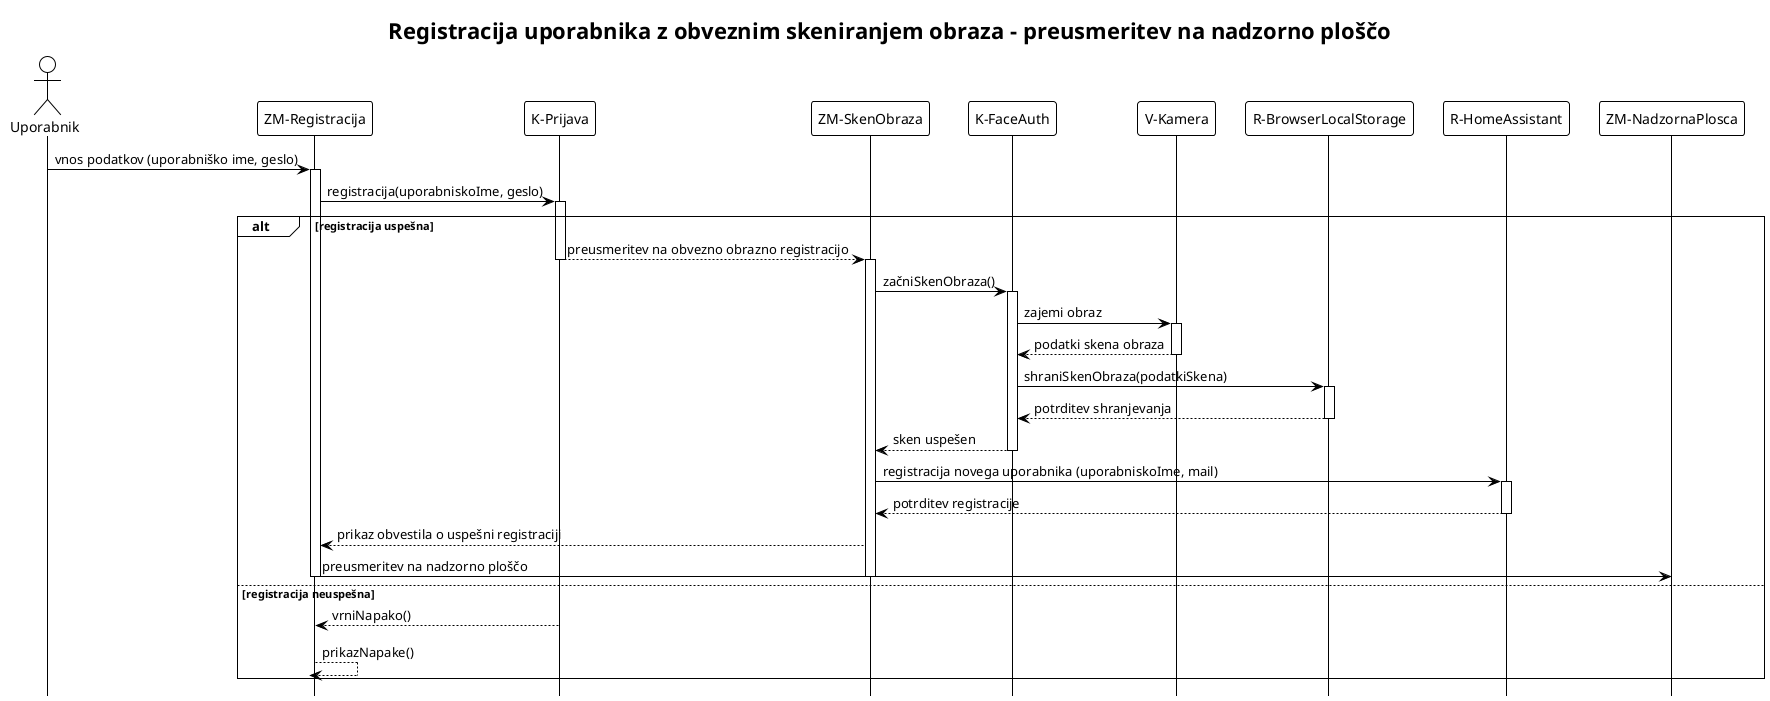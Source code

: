 @startuml DZ_RegistracijaUporabnika
!theme plain
hide footbox

title Registracija uporabnika z obveznim skeniranjem obraza - preusmeritev na nadzorno ploščo

actor Uporabnik

Uporabnik -> "ZM-Registracija": vnos podatkov (uporabniško ime, geslo)
activate "ZM-Registracija"

"ZM-Registracija" -> "K-Prijava": registracija(uporabniskoIme, geslo)
activate "K-Prijava"

alt registracija uspešna
  "K-Prijava" --> "ZM-SkenObraza": preusmeritev na obvezno obrazno registracijo
  deactivate "K-Prijava"
  activate "ZM-SkenObraza"
  
  "ZM-SkenObraza" -> "K-FaceAuth": začniSkenObraza()
  activate "K-FaceAuth"
  
  "K-FaceAuth" -> "V-Kamera": zajemi obraz
  activate "V-Kamera"
  "V-Kamera" --> "K-FaceAuth": podatki skena obraza
  deactivate "V-Kamera"
  
  "K-FaceAuth" -> "R-BrowserLocalStorage": shraniSkenObraza(podatkiSkena)
  activate "R-BrowserLocalStorage"
  "R-BrowserLocalStorage" --> "K-FaceAuth": potrditev shranjevanja
  deactivate "R-BrowserLocalStorage"
  
  "K-FaceAuth" --> "ZM-SkenObraza": sken uspešen
  deactivate "K-FaceAuth"
  
  "ZM-SkenObraza" -> "R-HomeAssistant": registracija novega uporabnika (uporabniskoIme, mail)
  activate "R-HomeAssistant"
  "R-HomeAssistant" --> "ZM-SkenObraza": potrditev registracije
  deactivate "R-HomeAssistant"
  
  "ZM-SkenObraza" --> "ZM-Registracija": prikaz obvestila o uspešni registraciji
  "ZM-Registracija" -> "ZM-NadzornaPlosca": preusmeritev na nadzorno ploščo
  deactivate "ZM-Registracija"
  deactivate "ZM-SkenObraza"

else registracija neuspešna
  "K-Prijava" --> "ZM-Registracija": vrniNapako()
  "ZM-Registracija" --> "ZM-Registracija": prikazNapake()
  deactivate "K-Prijava"
  deactivate "ZM-Registracija"
end

@enduml
